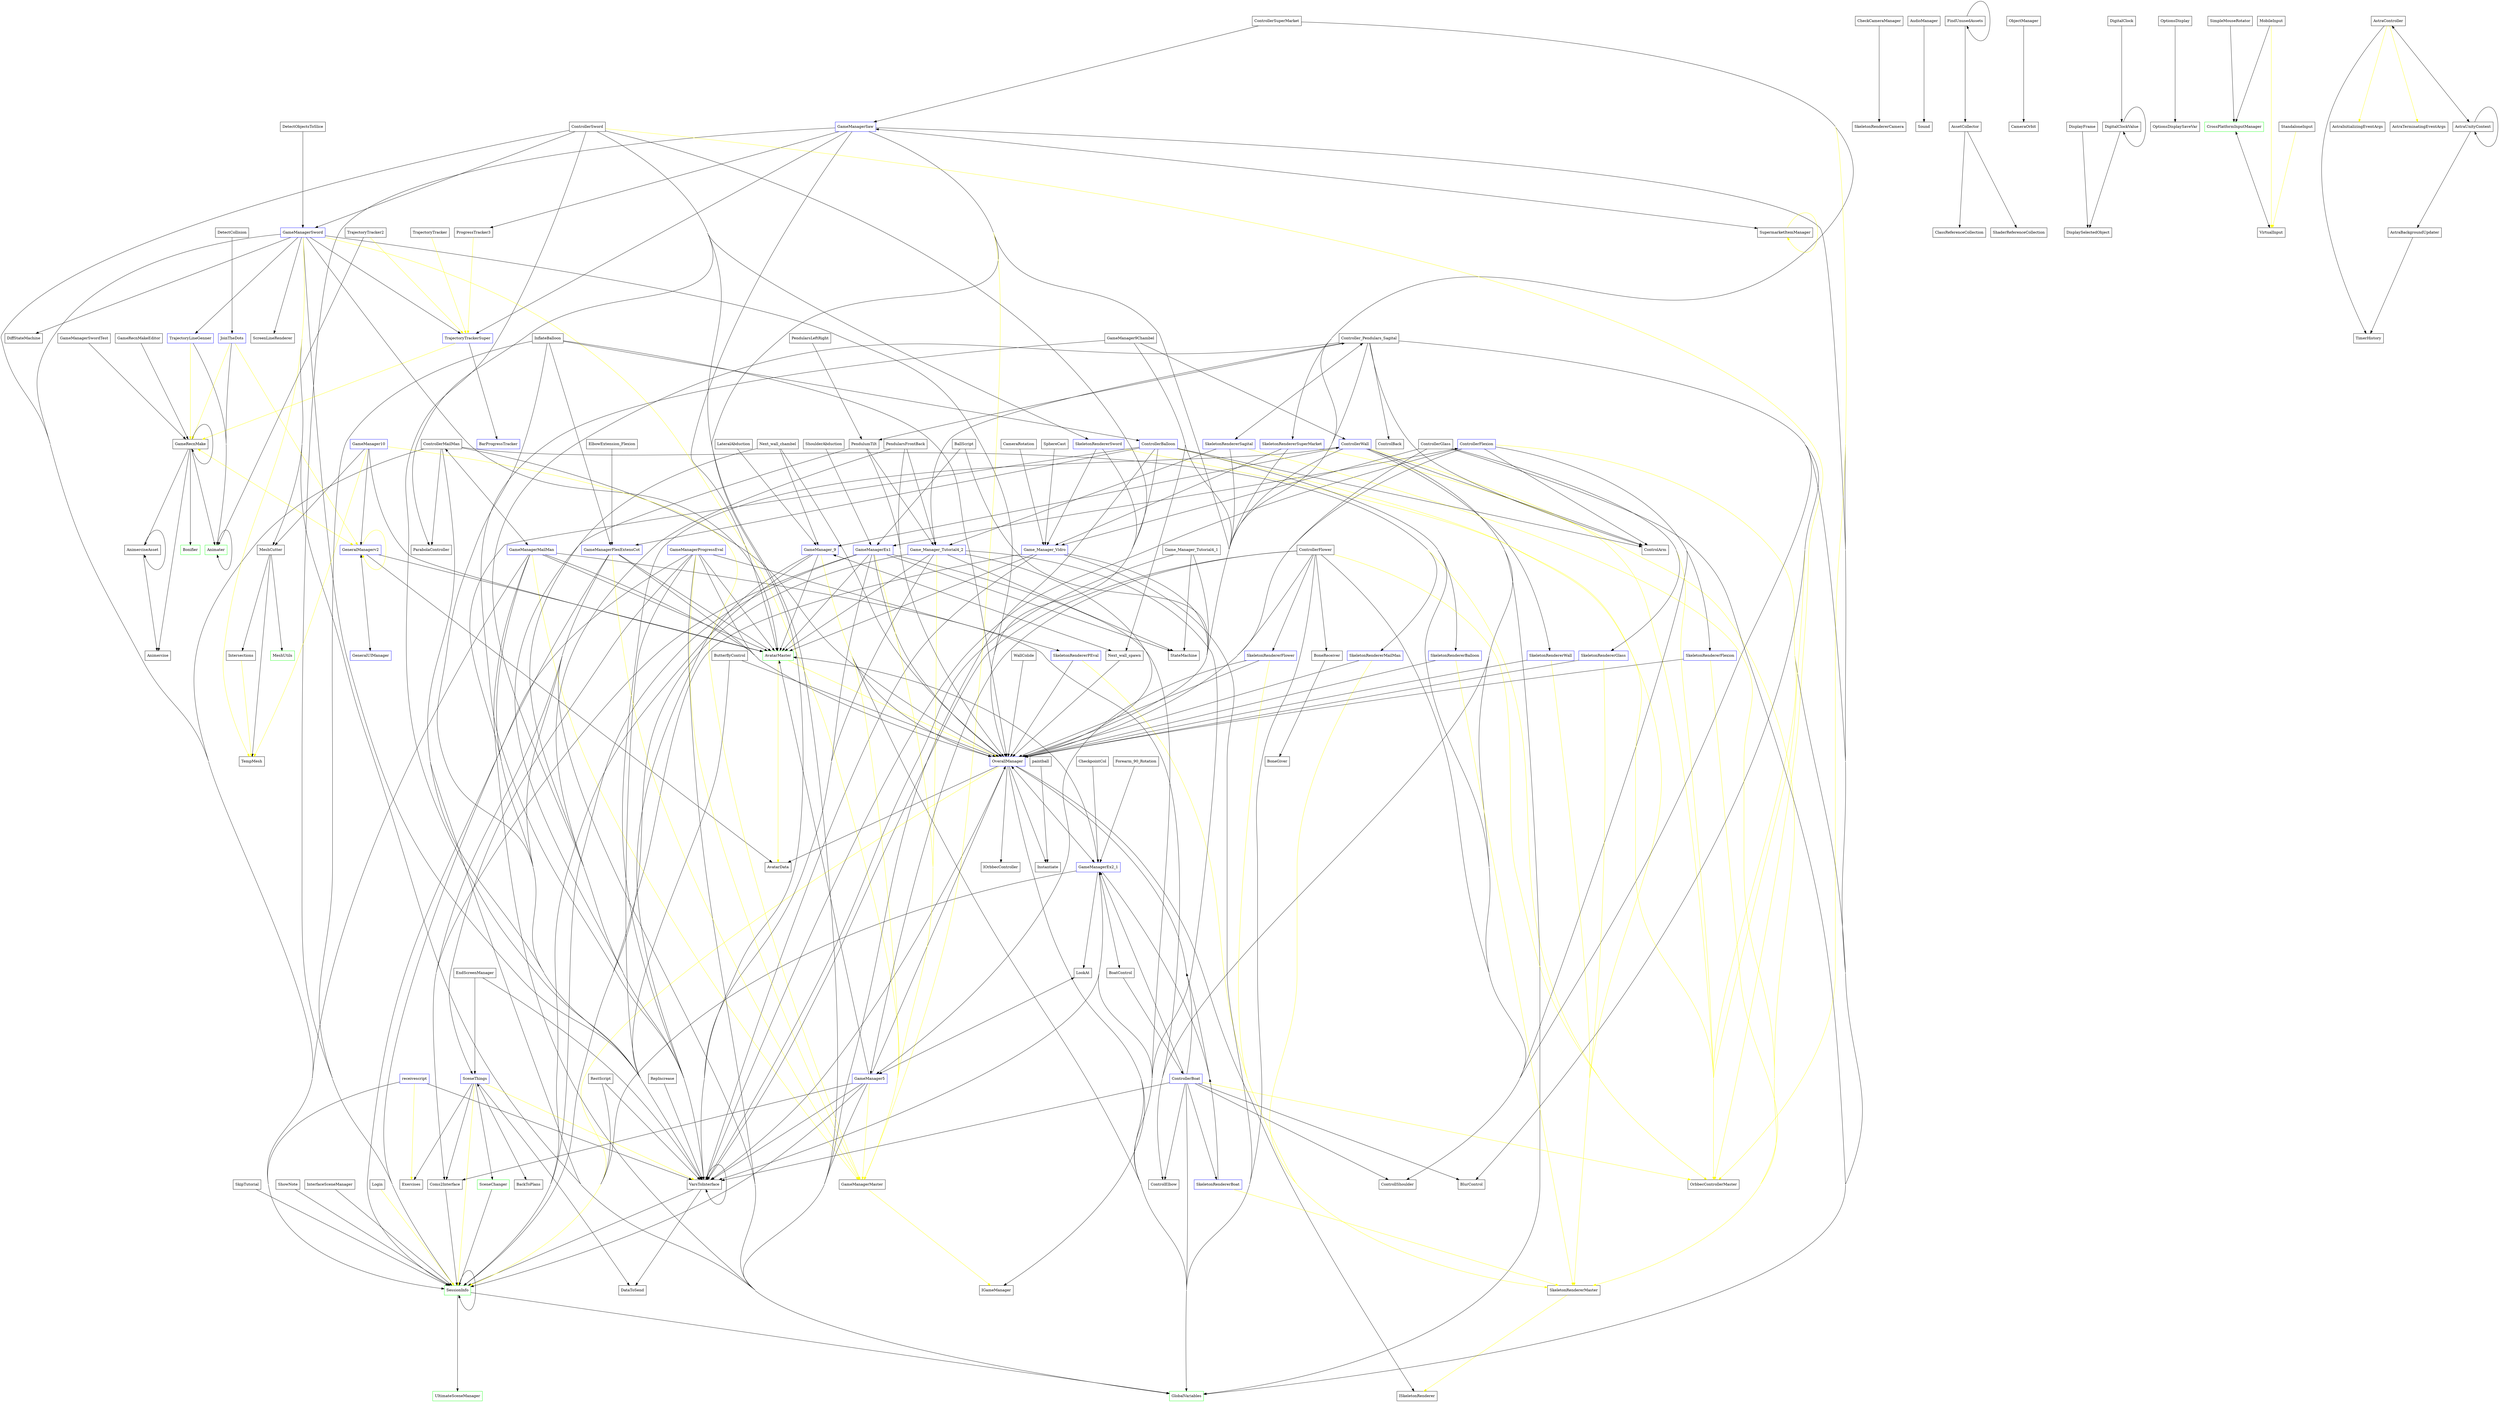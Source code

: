 digraph  {
	graph [concentrate=true,
		nodesep=0.25,
		ranksep=5.0
	];
	BarProgressTracker	 [color=blue,
		shape=box];
	ParabolaController	 [shape=box];
	RepIncrease	 [shape=box];
	VarsToInterface	 [shape=box];
	RepIncrease -> VarsToInterface;
	VarsToInterface -> VarsToInterface;
	SessionInfo	 [color=green,
		shape=box];
	VarsToInterface -> SessionInfo;
	OverallManager	 [color=blue,
		shape=box];
	VarsToInterface -> OverallManager;
	DataToSend	 [shape=box];
	VarsToInterface -> DataToSend;
	RestScript	 [shape=box];
	RestScript -> VarsToInterface;
	RestScript -> SessionInfo;
	SessionInfo -> SessionInfo;
	GlobalVariables	 [color=green,
		shape=box];
	SessionInfo -> GlobalVariables;
	UltimateSceneManager	 [color=green,
		shape=box];
	SessionInfo -> UltimateSceneManager;
	SkeletonRendererMailMan	 [color=blue,
		shape=box];
	SkeletonRendererMailMan -> OverallManager;
	SkeletonRendererMaster	 [shape=box];
	SkeletonRendererMailMan -> SkeletonRendererMaster	 [color=yellow];
	OverallManager -> VarsToInterface;
	OverallManager -> SessionInfo	 [color=yellow];
	OverallManager -> GlobalVariables;
	GameManagerEx2_1	 [color=blue,
		shape=box];
	OverallManager -> GameManagerEx2_1;
	Instantiate	 [shape=box];
	OverallManager -> Instantiate;
	AvatarData	 [shape=box];
	OverallManager -> AvatarData;
	IGameManager	 [shape=box];
	OverallManager -> IGameManager;
	IOrbbecController	 [shape=box];
	OverallManager -> IOrbbecController;
	ISkeletonRenderer	 [shape=box];
	OverallManager -> ISkeletonRenderer;
	SkeletonRendererMaster -> ISkeletonRenderer	 [color=yellow];
	SkeletonRendererPEval	 [color=blue,
		shape=box];
	SkeletonRendererPEval -> OverallManager;
	SkeletonRendererPEval -> SkeletonRendererMaster	 [color=yellow];
	SkeletonRendererSuperMarket	 [color=blue,
		shape=box];
	SkeletonRendererSuperMarket -> OverallManager;
	SkeletonRendererSuperMarket -> SkeletonRendererMaster	 [color=yellow];
	Game_Manager_Vidro	 [color=blue,
		shape=box];
	SkeletonRendererSuperMarket -> Game_Manager_Vidro;
	Game_Manager_Vidro -> VarsToInterface;
	Game_Manager_Vidro -> SessionInfo;
	Game_Manager_Vidro -> OverallManager;
	Game_Manager_Vidro -> GlobalVariables;
	AvatarMaster	 [color=green,
		shape=box];
	Game_Manager_Vidro -> AvatarMaster;
	SkipTutorial	 [shape=box];
	SkipTutorial -> SessionInfo;
	ControllerMailMan	 [shape=box];
	ControllerMailMan -> ParabolaController;
	ControllerMailMan -> VarsToInterface;
	ControllerMailMan -> SessionInfo;
	ControllerMailMan -> SkeletonRendererMailMan;
	ControllerMailMan -> OverallManager;
	GameManagerMailMan	 [color=blue,
		shape=box];
	ControllerMailMan -> GameManagerMailMan;
	ControllerMailMan -> GlobalVariables;
	OrbbecControllerMaster	 [shape=box];
	ControllerMailMan -> OrbbecControllerMaster	 [color=yellow];
	GameManagerMailMan -> VarsToInterface;
	GameManagerMailMan -> SessionInfo;
	GameManagerMailMan -> OverallManager;
	GameManagerMailMan -> ControllerMailMan;
	GameManagerMailMan -> GlobalVariables;
	ControlElbow	 [shape=box];
	GameManagerMailMan -> ControlElbow;
	GameManagerMailMan -> AvatarMaster;
	GameManagerMaster	 [shape=box];
	GameManagerMailMan -> GameManagerMaster	 [color=yellow];
	ControllerSuperMarket	 [shape=box];
	ControllerSuperMarket -> OverallManager;
	ControllerSuperMarket -> SkeletonRendererSuperMarket;
	ControllerSuperMarket -> GlobalVariables;
	ControllerSuperMarket -> OrbbecControllerMaster	 [color=yellow];
	GameManagerSaw	 [color=blue,
		shape=box];
	ControllerSuperMarket -> GameManagerSaw;
	GameManagerSaw -> VarsToInterface;
	GameManagerSaw -> SessionInfo;
	GameManagerSaw -> OverallManager;
	GameManagerSaw -> GlobalVariables;
	GameManagerSaw -> AvatarMaster;
	GameManagerSaw -> GameManagerMaster	 [color=yellow];
	SupermarketItemManager	 [shape=box];
	GameManagerSaw -> SupermarketItemManager;
	ProgressTracker3	 [shape=box];
	GameManagerSaw -> ProgressTracker3;
	TrajectoryTrackerSuper	 [color=blue,
		shape=box];
	GameManagerSaw -> TrajectoryTrackerSuper;
	ControllerSword	 [shape=box];
	ControllerSword -> ParabolaController;
	ControllerSword -> VarsToInterface;
	ControllerSword -> SessionInfo;
	ControllerSword -> OverallManager;
	ControllerSword -> GlobalVariables;
	ControllerSword -> OrbbecControllerMaster	 [color=yellow];
	SkeletonRendererSword	 [color=blue,
		shape=box];
	ControllerSword -> SkeletonRendererSword;
	GameManagerSword	 [color=blue,
		shape=box];
	ControllerSword -> GameManagerSword;
	SkeletonRendererSword -> OverallManager;
	SkeletonRendererSword -> SkeletonRendererMaster	 [color=yellow];
	SkeletonRendererSword -> Game_Manager_Vidro;
	GameManagerSword -> VarsToInterface;
	GameManagerSword -> SessionInfo;
	GameManagerSword -> OverallManager;
	GameManagerSword -> GlobalVariables;
	GameManagerSword -> AvatarMaster;
	GameManagerSword -> GameManagerMaster	 [color=yellow];
	GameManagerSword -> TrajectoryTrackerSuper;
	MeshCutter	 [shape=box];
	GameManagerSword -> MeshCutter;
	TempMesh	 [shape=box];
	GameManagerSword -> TempMesh	 [color=yellow];
	ScreenLineRenderer	 [shape=box];
	GameManagerSword -> ScreenLineRenderer;
	DiffStateMachine	 [shape=box];
	GameManagerSword -> DiffStateMachine;
	TrajectoryLineGenner	 [color=blue,
		shape=box];
	GameManagerSword -> TrajectoryLineGenner;
	DetectCollision	 [shape=box];
	JoinTheDots	 [color=blue,
		shape=box];
	DetectCollision -> JoinTheDots;
	GeneralManagerv2	 [color=blue,
		shape=box];
	JoinTheDots -> GeneralManagerv2	 [color=yellow];
	GameRecnMake	 [shape=box];
	JoinTheDots -> GameRecnMake	 [color=yellow];
	Animater	 [color=green,
		shape=box];
	JoinTheDots -> Animater;
	EndScreenManager	 [shape=box];
	EndScreenManager -> VarsToInterface;
	SceneThings	 [color=blue,
		shape=box];
	EndScreenManager -> SceneThings;
	SceneThings -> VarsToInterface	 [color=yellow];
	SceneThings -> SessionInfo	 [color=yellow];
	BackToPlans	 [shape=box];
	SceneThings -> BackToPlans;
	Coms2Interface	 [shape=box];
	SceneThings -> Coms2Interface;
	SceneThings -> DataToSend;
	Exercises	 [shape=box];
	SceneThings -> Exercises;
	SceneChanger	 [color=green,
		shape=box];
	SceneThings -> SceneChanger;
	AvatarMaster -> OverallManager	 [color=yellow];
	AvatarMaster -> AvatarData	 [color=yellow];
	GameManagerMaster -> IGameManager	 [color=yellow];
	GameManagerProgressEval	 [color=blue,
		shape=box];
	GameManagerProgressEval -> VarsToInterface;
	GameManagerProgressEval -> SessionInfo;
	GameManagerProgressEval -> OverallManager;
	GameManagerProgressEval -> SkeletonRendererPEval;
	GameManagerProgressEval -> GlobalVariables;
	GameManagerProgressEval -> SceneThings;
	GameManagerProgressEval -> AvatarMaster;
	GameManagerProgressEval -> GameManagerMaster	 [color=yellow];
	SupermarketItemManager -> GameManagerSaw;
	SupermarketItemManager -> SupermarketItemManager	 [color=yellow];
	ProgressTracker3 -> TrajectoryTrackerSuper	 [color=yellow];
	TrajectoryTrackerSuper -> BarProgressTracker;
	TrajectoryTrackerSuper -> GameRecnMake	 [color=yellow];
	GeneralUIManager	 [color=blue,
		shape=box];
	GeneralUIManager -> GeneralManagerv2;
	GeneralManagerv2 -> AvatarMaster;
	GeneralManagerv2 -> GeneralUIManager;
	GeneralManagerv2 -> GeneralManagerv2	 [color=yellow];
	GeneralManagerv2 -> AvatarData;
	GeneralManagerv2 -> GameRecnMake;
	BackToPlans -> SceneThings;
	Coms2Interface -> SessionInfo;
	Login	 [shape=box];
	Login -> SessionInfo	 [color=yellow];
	receivescript	 [color=blue,
		shape=box];
	receivescript -> VarsToInterface;
	receivescript -> SessionInfo;
	receivescript -> Exercises	 [color=yellow];
	SceneChanger -> SessionInfo;
	GameManager10	 [color=blue,
		shape=box];
	GameManager10 -> AvatarMaster;
	GameManager10 -> GameManagerMaster	 [color=yellow];
	GameManager10 -> GeneralManagerv2;
	GameManager10 -> MeshCutter;
	GameManager10 -> TempMesh	 [color=yellow];
	MeshCutter -> TempMesh;
	Intersections	 [shape=box];
	MeshCutter -> Intersections;
	MeshUtils	 [color=green,
		shape=box];
	MeshCutter -> MeshUtils;
	GameManager5	 [color=blue,
		shape=box];
	GameManager5 -> VarsToInterface;
	GameManager5 -> SessionInfo;
	GameManager5 -> OverallManager;
	GameManager5 -> GlobalVariables;
	GameManager5 -> AvatarMaster;
	GameManager5 -> GameManagerMaster	 [color=yellow];
	GameManager5 -> Coms2Interface;
	LookAt	 [shape=box];
	GameManager5 -> LookAt;
	LookAt -> GameManager5;
	GameManager9Chambel	 [shape=box];
	GameManager9Chambel -> VarsToInterface;
	GameManager9Chambel -> OverallManager;
	Next_wall_spawn	 [shape=box];
	GameManager9Chambel -> Next_wall_spawn;
	ControllerWall	 [color=blue,
		shape=box];
	GameManager9Chambel -> ControllerWall;
	Next_wall_spawn -> OverallManager;
	GameManager_9	 [color=blue,
		shape=box];
	Next_wall_spawn -> GameManager_9;
	ControllerWall -> VarsToInterface;
	ControllerWall -> OverallManager;
	ControllerWall -> GlobalVariables;
	ControllerWall -> OrbbecControllerMaster	 [color=yellow];
	ControllerWall -> ControlElbow;
	ControllerWall -> GameManager_9;
	ControlArm	 [shape=box];
	ControllerWall -> ControlArm;
	ControllShoulder	 [shape=box];
	ControllerWall -> ControllShoulder;
	SkeletonRendererWall	 [color=blue,
		shape=box];
	ControllerWall -> SkeletonRendererWall;
	GameManagerEx1	 [color=blue,
		shape=box];
	GameManagerEx1 -> VarsToInterface;
	GameManagerEx1 -> SessionInfo;
	GameManagerEx1 -> OverallManager;
	GameManagerEx1 -> GlobalVariables;
	GameManagerEx1 -> AvatarMaster;
	GameManagerEx1 -> GameManagerMaster	 [color=yellow];
	GameManagerEx1 -> Coms2Interface;
	ControllerFlexion	 [color=blue,
		shape=box];
	GameManagerEx1 -> ControllerFlexion;
	StateMachine	 [shape=box];
	GameManagerEx1 -> StateMachine;
	ControllerFlexion -> VarsToInterface;
	ControllerFlexion -> OverallManager;
	ControllerFlexion -> GlobalVariables;
	ControllerFlexion -> OrbbecControllerMaster	 [color=yellow];
	ControllerFlexion -> GameManagerEx1;
	ControllerFlexion -> ControlArm;
	ControllerFlexion -> ControllShoulder;
	SkeletonRendererFlexion	 [color=blue,
		shape=box];
	ControllerFlexion -> SkeletonRendererFlexion;
	GameManagerEx2_1 -> VarsToInterface;
	GameManagerEx2_1 -> SessionInfo;
	GameManagerEx2_1 -> OverallManager;
	GameManagerEx2_1 -> GlobalVariables;
	GameManagerEx2_1 -> AvatarMaster;
	GameManagerEx2_1 -> LookAt;
	BoatControl	 [shape=box];
	GameManagerEx2_1 -> BoatControl;
	BoatControl -> GameManagerEx2_1;
	ControllerBoat	 [color=blue,
		shape=box];
	BoatControl -> ControllerBoat;
	GameManagerFlexExtensCot	 [color=blue,
		shape=box];
	GameManagerFlexExtensCot -> VarsToInterface;
	GameManagerFlexExtensCot -> SessionInfo;
	GameManagerFlexExtensCot -> OverallManager;
	GameManagerFlexExtensCot -> GlobalVariables;
	GameManagerFlexExtensCot -> AvatarMaster;
	GameManagerFlexExtensCot -> GameManagerMaster	 [color=yellow];
	GameManagerFlexExtensCot -> Coms2Interface;
	GameManager_9 -> VarsToInterface;
	GameManager_9 -> SessionInfo;
	GameManager_9 -> OverallManager;
	GameManager_9 -> GlobalVariables;
	GameManager_9 -> AvatarMaster;
	GameManager_9 -> GameManagerMaster	 [color=yellow];
	GameManager_9 -> Next_wall_spawn;
	GameManager_9 -> ControllerWall;
	Game_Manager_Tutorial4_1	 [shape=box];
	Game_Manager_Tutorial4_1 -> VarsToInterface;
	Game_Manager_Tutorial4_1 -> OverallManager;
	Game_Manager_Tutorial4_1 -> StateMachine;
	Game_Manager_Tutorial4_2	 [color=blue,
		shape=box];
	Game_Manager_Tutorial4_2 -> VarsToInterface;
	Game_Manager_Tutorial4_2 -> SessionInfo;
	Game_Manager_Tutorial4_2 -> OverallManager;
	Game_Manager_Tutorial4_2 -> GlobalVariables;
	Game_Manager_Tutorial4_2 -> AvatarMaster;
	Game_Manager_Tutorial4_2 -> GameManagerMaster	 [color=yellow];
	Game_Manager_Tutorial4_2 -> StateMachine;
	BallScript	 [shape=box];
	BallScript -> OverallManager;
	BallScript -> GameManagerEx1;
	ControllerBoat -> VarsToInterface;
	ControllerBoat -> OverallManager;
	ControllerBoat -> GlobalVariables;
	ControllerBoat -> OrbbecControllerMaster	 [color=yellow];
	ControllerBoat -> ControlElbow;
	ControllerBoat -> GameManagerEx2_1;
	ControllerBoat -> ControllShoulder;
	BlurControl	 [shape=box];
	ControllerBoat -> BlurControl;
	SkeletonRendererBoat	 [color=blue,
		shape=box];
	ControllerBoat -> SkeletonRendererBoat;
	ButterflyControl	 [shape=box];
	ButterflyControl -> VarsToInterface;
	ButterflyControl -> OverallManager;
	CameraRotation	 [shape=box];
	CameraRotation -> Game_Manager_Vidro;
	CheckCameraManager	 [shape=box];
	SkeletonRendererCamera	 [shape=box];
	CheckCameraManager -> SkeletonRendererCamera;
	CheckpointCol	 [shape=box];
	CheckpointCol -> GameManagerEx2_1;
	Controller_Pendulars_Sagital	 [shape=box];
	Controller_Pendulars_Sagital -> VarsToInterface;
	Controller_Pendulars_Sagital -> OverallManager;
	Controller_Pendulars_Sagital -> GlobalVariables;
	Controller_Pendulars_Sagital -> OrbbecControllerMaster	 [color=yellow];
	Controller_Pendulars_Sagital -> Game_Manager_Tutorial4_2;
	PendulumTilt	 [shape=box];
	Controller_Pendulars_Sagital -> PendulumTilt;
	Controller_Pendulars_Sagital -> ControlArm;
	ControlBack	 [shape=box];
	Controller_Pendulars_Sagital -> ControlBack;
	Controller_Pendulars_Sagital -> ControllShoulder;
	SkeletonRendererSagital	 [color=blue,
		shape=box];
	Controller_Pendulars_Sagital -> SkeletonRendererSagital;
	Controller_Pendulars_Sagital -> BlurControl;
	PendulumTilt -> VarsToInterface;
	PendulumTilt -> OverallManager;
	PendulumTilt -> Game_Manager_Tutorial4_2;
	PendulumTilt -> Controller_Pendulars_Sagital;
	SkeletonRendererSagital -> OverallManager;
	SkeletonRendererSagital -> SkeletonRendererMaster	 [color=yellow];
	SkeletonRendererSagital -> Game_Manager_Tutorial4_2;
	SkeletonRendererSagital -> Controller_Pendulars_Sagital;
	InflateBalloon	 [shape=box];
	InflateBalloon -> VarsToInterface;
	InflateBalloon -> SessionInfo;
	InflateBalloon -> OverallManager;
	InflateBalloon -> GameManagerFlexExtensCot;
	ControllerBalloon	 [color=blue,
		shape=box];
	InflateBalloon -> ControllerBalloon;
	ControllerBalloon -> VarsToInterface;
	ControllerBalloon -> OverallManager;
	ControllerBalloon -> GlobalVariables;
	ControllerBalloon -> OrbbecControllerMaster	 [color=yellow];
	ControllerBalloon -> GameManagerFlexExtensCot;
	ControllerBalloon -> ControlArm;
	ControllerBalloon -> ControllShoulder;
	SkeletonRendererBalloon	 [color=blue,
		shape=box];
	ControllerBalloon -> SkeletonRendererBalloon;
	Next_wall_chambel	 [shape=box];
	Next_wall_chambel -> VarsToInterface;
	Next_wall_chambel -> OverallManager;
	Next_wall_chambel -> GameManager_9;
	paintball	 [shape=box];
	paintball -> Instantiate;
	ShowNote	 [shape=box];
	ShowNote -> SessionInfo;
	SphereCast	 [shape=box];
	SphereCast -> Game_Manager_Vidro;
	WallColide	 [shape=box];
	WallColide -> OverallManager;
	ElbowExtension_Flexion	 [shape=box];
	ElbowExtension_Flexion -> GameManagerFlexExtensCot;
	Forearm_90_Rotation	 [shape=box];
	Forearm_90_Rotation -> GameManagerEx2_1;
	LateralAbduction	 [shape=box];
	LateralAbduction -> GameManager_9;
	PendularsFrontBack	 [shape=box];
	PendularsFrontBack -> VarsToInterface;
	PendularsFrontBack -> OverallManager;
	PendularsFrontBack -> Game_Manager_Tutorial4_2;
	PendularsLeftRight	 [shape=box];
	PendularsLeftRight -> PendulumTilt;
	ShoulderAbduction	 [shape=box];
	ShoulderAbduction -> GameManagerEx1;
	AudioManager	 [shape=box];
	Sound	 [shape=box];
	AudioManager -> Sound;
	InterfaceSceneManager	 [shape=box];
	InterfaceSceneManager -> SessionInfo;
	SkeletonRendererBoat -> OverallManager;
	SkeletonRendererBoat -> SkeletonRendererMaster	 [color=yellow];
	SkeletonRendererBoat -> GameManagerEx2_1;
	BoneGiver	 [shape=box];
	BoneReceiver	 [shape=box];
	BoneReceiver -> BoneGiver;
	SkeletonRendererBalloon -> OverallManager;
	SkeletonRendererBalloon -> SkeletonRendererMaster	 [color=yellow];
	SkeletonRendererFlexion -> OverallManager;
	SkeletonRendererFlexion -> SkeletonRendererMaster	 [color=yellow];
	ControllerFlower	 [shape=box];
	ControllerFlower -> VarsToInterface;
	ControllerFlower -> OverallManager;
	ControllerFlower -> GlobalVariables;
	ControllerFlower -> OrbbecControllerMaster	 [color=yellow];
	ControllerFlower -> GameManager5;
	ControllerFlower -> ControllShoulder;
	ControllerFlower -> BoneReceiver;
	SkeletonRendererFlower	 [color=blue,
		shape=box];
	ControllerFlower -> SkeletonRendererFlower;
	SkeletonRendererFlower -> OverallManager;
	SkeletonRendererFlower -> SkeletonRendererMaster	 [color=yellow];
	SkeletonRendererFlower -> GameManager5;
	SkeletonRendererWall -> OverallManager;
	SkeletonRendererWall -> SkeletonRendererMaster	 [color=yellow];
	SkeletonRendererGlass	 [color=blue,
		shape=box];
	SkeletonRendererGlass -> OverallManager;
	SkeletonRendererGlass -> SkeletonRendererMaster	 [color=yellow];
	ControllerGlass	 [shape=box];
	ControllerGlass -> OverallManager;
	ControllerGlass -> Game_Manager_Vidro;
	ControllerGlass -> GlobalVariables;
	ControllerGlass -> OrbbecControllerMaster	 [color=yellow];
	ControllerGlass -> SkeletonRendererGlass;
	AssetCollector	 [shape=box];
	ClassReferenceCollection	 [shape=box];
	AssetCollector -> ClassReferenceCollection;
	ShaderReferenceCollection	 [shape=box];
	AssetCollector -> ShaderReferenceCollection;
	FindUnusedAssets	 [shape=box];
	FindUnusedAssets -> AssetCollector;
	FindUnusedAssets -> FindUnusedAssets;
	DetectObjectsToSlice	 [shape=box];
	DetectObjectsToSlice -> GameManagerSword;
	CameraOrbit	 [shape=box];
	TrajectoryLineGenner -> GameRecnMake	 [color=yellow];
	TrajectoryLineGenner -> Animater;
	GameManagerSwordTest	 [shape=box];
	GameManagerSwordTest -> GameRecnMake;
	GameRecnMake -> GeneralManagerv2	 [color=yellow];
	GameRecnMake -> GameRecnMake;
	Animercise	 [shape=box];
	GameRecnMake -> Animercise;
	AnimerciseAsset	 [shape=box];
	GameRecnMake -> AnimerciseAsset;
	GameRecnMake -> Animater;
	Bonifier	 [color=green,
		shape=box];
	GameRecnMake -> Bonifier;
	ObjectManager	 [shape=box];
	ObjectManager -> CameraOrbit;
	Intersections -> TempMesh	 [color=yellow];
	AnimerciseAsset -> Animercise;
	AnimerciseAsset -> AnimerciseAsset;
	Animater -> Animater;
	GameRecnMakeEditor	 [shape=box];
	GameRecnMakeEditor -> GameRecnMake;
	TrajectoryTracker	 [shape=box];
	TrajectoryTracker -> TrajectoryTrackerSuper	 [color=yellow];
	TrajectoryTracker2	 [shape=box];
	TrajectoryTracker2 -> TrajectoryTrackerSuper	 [color=yellow];
	TrajectoryTracker2 -> Animater;
	DisplayFrame	 [shape=box];
	DisplaySelectedObject	 [shape=box];
	DisplayFrame -> DisplaySelectedObject;
	OptionsDisplay	 [shape=box];
	OptionsDisplaySaveVar	 [shape=box];
	OptionsDisplay -> OptionsDisplaySaveVar;
	DigitalClock	 [shape=box];
	DigitalClockValue	 [shape=box];
	DigitalClock -> DigitalClockValue;
	DigitalClockValue -> DisplaySelectedObject;
	DigitalClockValue -> DigitalClockValue;
	CrossPlatformInputManager	 [color=green,
		shape=box];
	VirtualInput	 [shape=box];
	CrossPlatformInputManager -> VirtualInput;
	VirtualInput -> CrossPlatformInputManager	 [color=yellow];
	MobileInput	 [shape=box];
	MobileInput -> CrossPlatformInputManager;
	MobileInput -> VirtualInput	 [color=yellow];
	StandaloneInput	 [shape=box];
	StandaloneInput -> VirtualInput	 [color=yellow];
	SimpleMouseRotator	 [shape=box];
	SimpleMouseRotator -> CrossPlatformInputManager;
	AstraBackgroundUpdater	 [shape=box];
	TimerHistory	 [shape=box];
	AstraBackgroundUpdater -> TimerHistory;
	AstraController	 [shape=box];
	AstraController -> TimerHistory;
	AstraInitializingEventArgs	 [shape=box];
	AstraController -> AstraInitializingEventArgs	 [color=yellow];
	AstraTerminatingEventArgs	 [shape=box];
	AstraController -> AstraTerminatingEventArgs	 [color=yellow];
	AstraUnityContext	 [shape=box];
	AstraController -> AstraUnityContext;
	AstraUnityContext -> AstraBackgroundUpdater;
	AstraUnityContext -> AstraController;
	AstraUnityContext -> AstraUnityContext;
}
